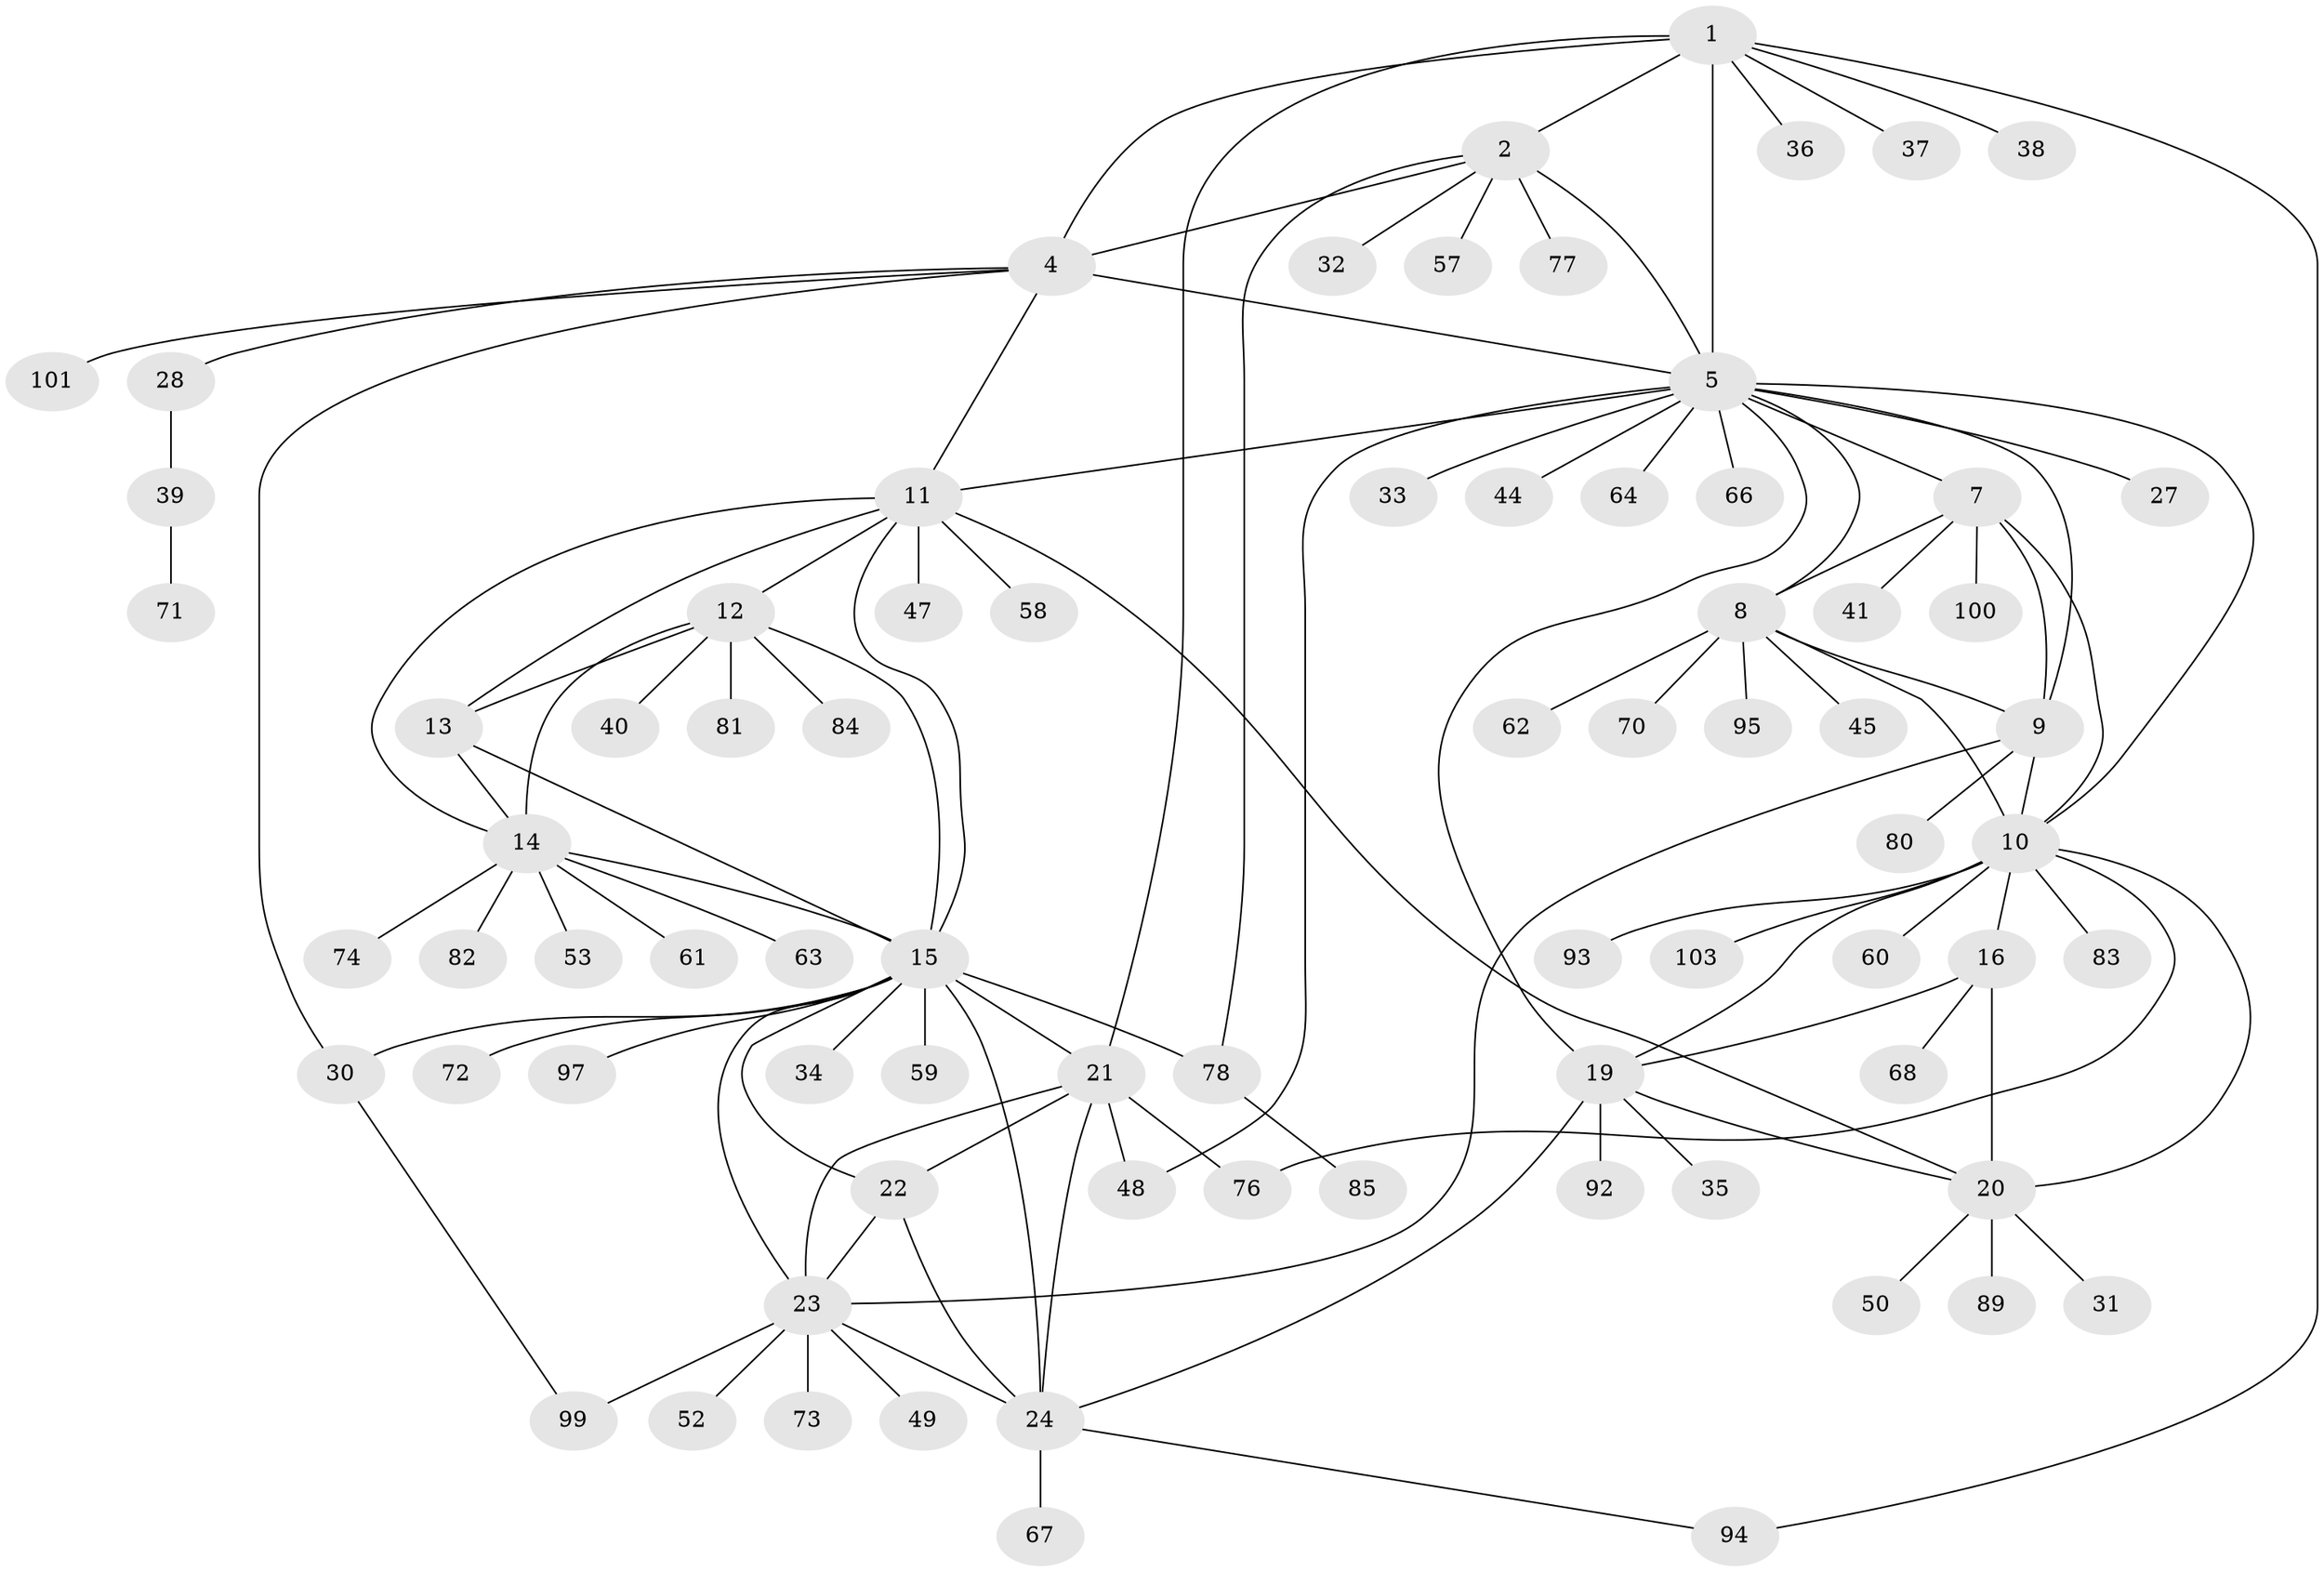// original degree distribution, {5: 0.038461538461538464, 8: 0.057692307692307696, 9: 0.04807692307692308, 7: 0.038461538461538464, 10: 0.038461538461538464, 4: 0.019230769230769232, 1: 0.5865384615384616, 2: 0.1346153846153846, 3: 0.038461538461538464}
// Generated by graph-tools (version 1.1) at 2025/11/02/27/25 16:11:32]
// undirected, 77 vertices, 112 edges
graph export_dot {
graph [start="1"]
  node [color=gray90,style=filled];
  1 [super="+3"];
  2 [super="+29"];
  4 [super="+75"];
  5 [super="+6"];
  7 [super="+51"];
  8 [super="+91"];
  9 [super="+90"];
  10 [super="+18"];
  11 [super="+26"];
  12 [super="+87"];
  13;
  14 [super="+56"];
  15 [super="+25"];
  16 [super="+17"];
  19 [super="+96"];
  20;
  21 [super="+42"];
  22 [super="+55"];
  23 [super="+98"];
  24 [super="+65"];
  27;
  28;
  30;
  31;
  32;
  33 [super="+46"];
  34;
  35;
  36;
  37;
  38;
  39 [super="+43"];
  40;
  41;
  44 [super="+54"];
  45;
  47;
  48 [super="+69"];
  49;
  50;
  52 [super="+79"];
  53;
  57;
  58 [super="+86"];
  59;
  60;
  61;
  62;
  63;
  64;
  66;
  67;
  68;
  70 [super="+88"];
  71;
  72;
  73;
  74;
  76;
  77;
  78;
  80;
  81;
  82;
  83;
  84 [super="+104"];
  85;
  89;
  92;
  93;
  94;
  95;
  97;
  99 [super="+102"];
  100;
  101;
  103;
  1 -- 2 [weight=2];
  1 -- 4 [weight=2];
  1 -- 5 [weight=2];
  1 -- 36;
  1 -- 37;
  1 -- 38;
  1 -- 21;
  1 -- 94;
  2 -- 4;
  2 -- 5;
  2 -- 32;
  2 -- 57;
  2 -- 78;
  2 -- 77;
  4 -- 5;
  4 -- 11;
  4 -- 28;
  4 -- 30;
  4 -- 101;
  5 -- 19;
  5 -- 48;
  5 -- 64;
  5 -- 66;
  5 -- 33;
  5 -- 7;
  5 -- 8;
  5 -- 9;
  5 -- 10;
  5 -- 11;
  5 -- 44;
  5 -- 27;
  7 -- 8;
  7 -- 9;
  7 -- 10;
  7 -- 41;
  7 -- 100;
  8 -- 9;
  8 -- 10;
  8 -- 45;
  8 -- 62;
  8 -- 70;
  8 -- 95;
  9 -- 10;
  9 -- 23;
  9 -- 80;
  10 -- 103;
  10 -- 76;
  10 -- 16 [weight=2];
  10 -- 83;
  10 -- 19;
  10 -- 20;
  10 -- 60;
  10 -- 93;
  11 -- 12;
  11 -- 13;
  11 -- 14;
  11 -- 15;
  11 -- 20;
  11 -- 47;
  11 -- 58;
  12 -- 13;
  12 -- 14;
  12 -- 15;
  12 -- 40;
  12 -- 81;
  12 -- 84;
  13 -- 14;
  13 -- 15;
  14 -- 15;
  14 -- 53;
  14 -- 61;
  14 -- 63;
  14 -- 74;
  14 -- 82;
  15 -- 78;
  15 -- 97;
  15 -- 34;
  15 -- 72;
  15 -- 21;
  15 -- 22;
  15 -- 23;
  15 -- 24;
  15 -- 59;
  15 -- 30;
  16 -- 19 [weight=2];
  16 -- 20 [weight=2];
  16 -- 68;
  19 -- 20;
  19 -- 24;
  19 -- 35;
  19 -- 92;
  20 -- 31;
  20 -- 50;
  20 -- 89;
  21 -- 22;
  21 -- 23;
  21 -- 24;
  21 -- 76;
  21 -- 48;
  22 -- 23;
  22 -- 24;
  23 -- 24;
  23 -- 49;
  23 -- 52;
  23 -- 73;
  23 -- 99;
  24 -- 67;
  24 -- 94;
  28 -- 39;
  30 -- 99;
  39 -- 71;
  78 -- 85;
}

